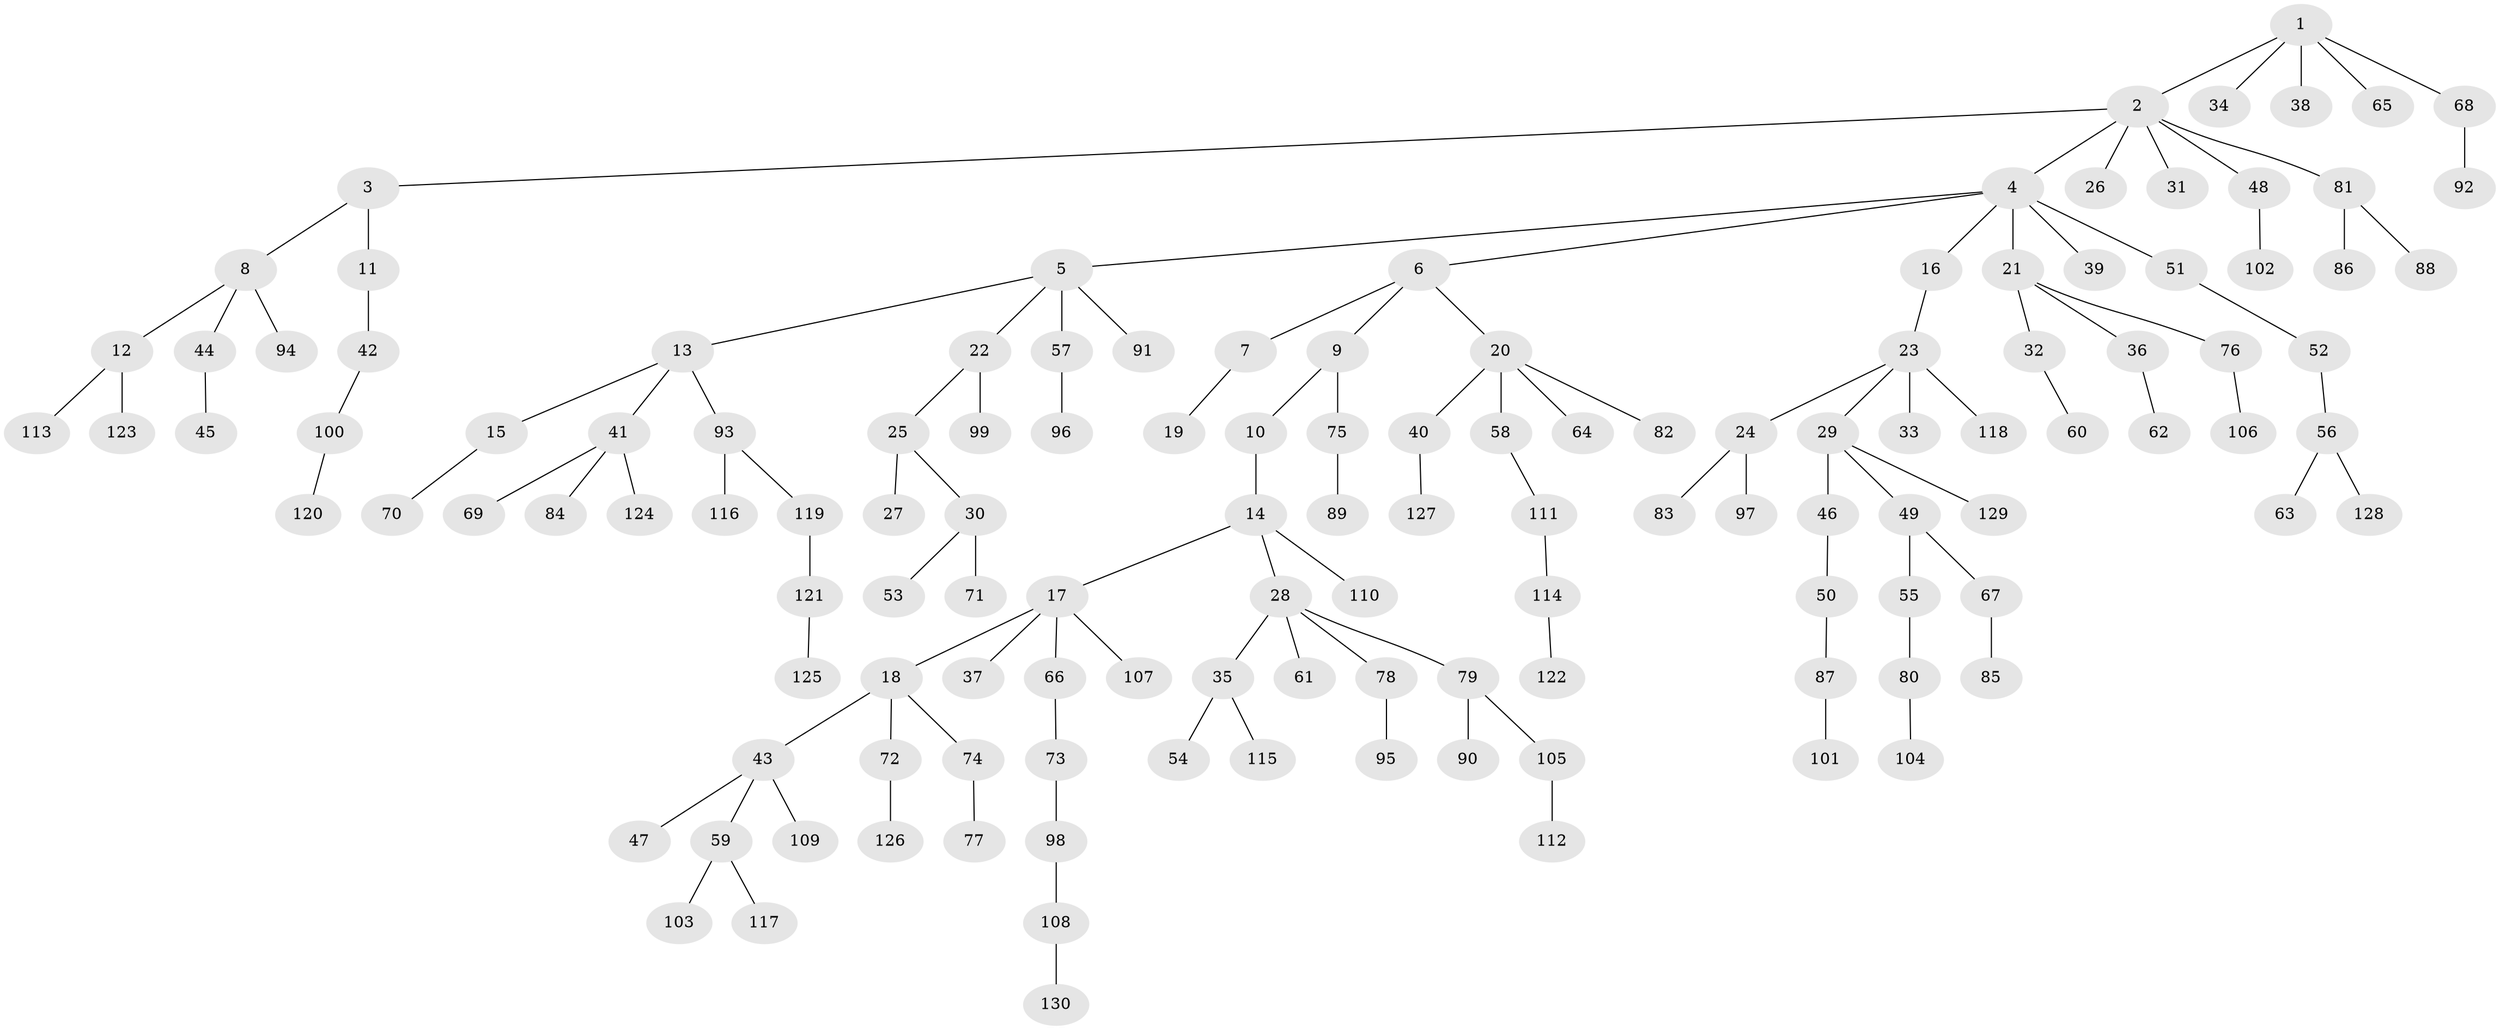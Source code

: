 // coarse degree distribution, {4: 0.12658227848101267, 6: 0.02531645569620253, 3: 0.08860759493670886, 1: 0.46835443037974683, 2: 0.2911392405063291}
// Generated by graph-tools (version 1.1) at 2025/51/03/04/25 22:51:56]
// undirected, 130 vertices, 129 edges
graph export_dot {
  node [color=gray90,style=filled];
  1;
  2;
  3;
  4;
  5;
  6;
  7;
  8;
  9;
  10;
  11;
  12;
  13;
  14;
  15;
  16;
  17;
  18;
  19;
  20;
  21;
  22;
  23;
  24;
  25;
  26;
  27;
  28;
  29;
  30;
  31;
  32;
  33;
  34;
  35;
  36;
  37;
  38;
  39;
  40;
  41;
  42;
  43;
  44;
  45;
  46;
  47;
  48;
  49;
  50;
  51;
  52;
  53;
  54;
  55;
  56;
  57;
  58;
  59;
  60;
  61;
  62;
  63;
  64;
  65;
  66;
  67;
  68;
  69;
  70;
  71;
  72;
  73;
  74;
  75;
  76;
  77;
  78;
  79;
  80;
  81;
  82;
  83;
  84;
  85;
  86;
  87;
  88;
  89;
  90;
  91;
  92;
  93;
  94;
  95;
  96;
  97;
  98;
  99;
  100;
  101;
  102;
  103;
  104;
  105;
  106;
  107;
  108;
  109;
  110;
  111;
  112;
  113;
  114;
  115;
  116;
  117;
  118;
  119;
  120;
  121;
  122;
  123;
  124;
  125;
  126;
  127;
  128;
  129;
  130;
  1 -- 2;
  1 -- 34;
  1 -- 38;
  1 -- 65;
  1 -- 68;
  2 -- 3;
  2 -- 4;
  2 -- 26;
  2 -- 31;
  2 -- 48;
  2 -- 81;
  3 -- 8;
  3 -- 11;
  4 -- 5;
  4 -- 6;
  4 -- 16;
  4 -- 21;
  4 -- 39;
  4 -- 51;
  5 -- 13;
  5 -- 22;
  5 -- 57;
  5 -- 91;
  6 -- 7;
  6 -- 9;
  6 -- 20;
  7 -- 19;
  8 -- 12;
  8 -- 44;
  8 -- 94;
  9 -- 10;
  9 -- 75;
  10 -- 14;
  11 -- 42;
  12 -- 113;
  12 -- 123;
  13 -- 15;
  13 -- 41;
  13 -- 93;
  14 -- 17;
  14 -- 28;
  14 -- 110;
  15 -- 70;
  16 -- 23;
  17 -- 18;
  17 -- 37;
  17 -- 66;
  17 -- 107;
  18 -- 43;
  18 -- 72;
  18 -- 74;
  20 -- 40;
  20 -- 58;
  20 -- 64;
  20 -- 82;
  21 -- 32;
  21 -- 36;
  21 -- 76;
  22 -- 25;
  22 -- 99;
  23 -- 24;
  23 -- 29;
  23 -- 33;
  23 -- 118;
  24 -- 83;
  24 -- 97;
  25 -- 27;
  25 -- 30;
  28 -- 35;
  28 -- 61;
  28 -- 78;
  28 -- 79;
  29 -- 46;
  29 -- 49;
  29 -- 129;
  30 -- 53;
  30 -- 71;
  32 -- 60;
  35 -- 54;
  35 -- 115;
  36 -- 62;
  40 -- 127;
  41 -- 69;
  41 -- 84;
  41 -- 124;
  42 -- 100;
  43 -- 47;
  43 -- 59;
  43 -- 109;
  44 -- 45;
  46 -- 50;
  48 -- 102;
  49 -- 55;
  49 -- 67;
  50 -- 87;
  51 -- 52;
  52 -- 56;
  55 -- 80;
  56 -- 63;
  56 -- 128;
  57 -- 96;
  58 -- 111;
  59 -- 103;
  59 -- 117;
  66 -- 73;
  67 -- 85;
  68 -- 92;
  72 -- 126;
  73 -- 98;
  74 -- 77;
  75 -- 89;
  76 -- 106;
  78 -- 95;
  79 -- 90;
  79 -- 105;
  80 -- 104;
  81 -- 86;
  81 -- 88;
  87 -- 101;
  93 -- 116;
  93 -- 119;
  98 -- 108;
  100 -- 120;
  105 -- 112;
  108 -- 130;
  111 -- 114;
  114 -- 122;
  119 -- 121;
  121 -- 125;
}
